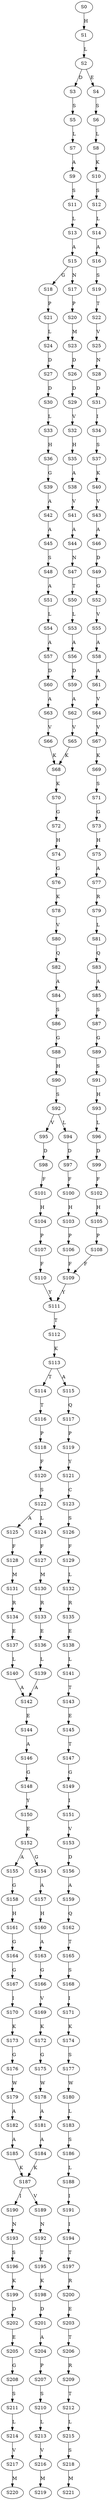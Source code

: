strict digraph  {
	S0 -> S1 [ label = H ];
	S1 -> S2 [ label = L ];
	S2 -> S3 [ label = D ];
	S2 -> S4 [ label = E ];
	S3 -> S5 [ label = S ];
	S4 -> S6 [ label = S ];
	S5 -> S7 [ label = L ];
	S6 -> S8 [ label = L ];
	S7 -> S9 [ label = A ];
	S8 -> S10 [ label = K ];
	S9 -> S11 [ label = S ];
	S10 -> S12 [ label = S ];
	S11 -> S13 [ label = L ];
	S12 -> S14 [ label = L ];
	S13 -> S15 [ label = A ];
	S14 -> S16 [ label = A ];
	S15 -> S17 [ label = N ];
	S15 -> S18 [ label = G ];
	S16 -> S19 [ label = S ];
	S17 -> S20 [ label = P ];
	S18 -> S21 [ label = P ];
	S19 -> S22 [ label = T ];
	S20 -> S23 [ label = M ];
	S21 -> S24 [ label = L ];
	S22 -> S25 [ label = V ];
	S23 -> S26 [ label = D ];
	S24 -> S27 [ label = D ];
	S25 -> S28 [ label = N ];
	S26 -> S29 [ label = D ];
	S27 -> S30 [ label = D ];
	S28 -> S31 [ label = D ];
	S29 -> S32 [ label = V ];
	S30 -> S33 [ label = L ];
	S31 -> S34 [ label = I ];
	S32 -> S35 [ label = H ];
	S33 -> S36 [ label = H ];
	S34 -> S37 [ label = S ];
	S35 -> S38 [ label = A ];
	S36 -> S39 [ label = G ];
	S37 -> S40 [ label = K ];
	S38 -> S41 [ label = V ];
	S39 -> S42 [ label = A ];
	S40 -> S43 [ label = V ];
	S41 -> S44 [ label = A ];
	S42 -> S45 [ label = A ];
	S43 -> S46 [ label = A ];
	S44 -> S47 [ label = N ];
	S45 -> S48 [ label = S ];
	S46 -> S49 [ label = D ];
	S47 -> S50 [ label = T ];
	S48 -> S51 [ label = A ];
	S49 -> S52 [ label = G ];
	S50 -> S53 [ label = L ];
	S51 -> S54 [ label = L ];
	S52 -> S55 [ label = V ];
	S53 -> S56 [ label = A ];
	S54 -> S57 [ label = A ];
	S55 -> S58 [ label = A ];
	S56 -> S59 [ label = D ];
	S57 -> S60 [ label = D ];
	S58 -> S61 [ label = A ];
	S59 -> S62 [ label = A ];
	S60 -> S63 [ label = A ];
	S61 -> S64 [ label = V ];
	S62 -> S65 [ label = V ];
	S63 -> S66 [ label = V ];
	S64 -> S67 [ label = V ];
	S65 -> S68 [ label = K ];
	S66 -> S68 [ label = K ];
	S67 -> S69 [ label = K ];
	S68 -> S70 [ label = K ];
	S69 -> S71 [ label = S ];
	S70 -> S72 [ label = G ];
	S71 -> S73 [ label = G ];
	S72 -> S74 [ label = H ];
	S73 -> S75 [ label = H ];
	S74 -> S76 [ label = G ];
	S75 -> S77 [ label = A ];
	S76 -> S78 [ label = K ];
	S77 -> S79 [ label = R ];
	S78 -> S80 [ label = V ];
	S79 -> S81 [ label = L ];
	S80 -> S82 [ label = Q ];
	S81 -> S83 [ label = Q ];
	S82 -> S84 [ label = A ];
	S83 -> S85 [ label = A ];
	S84 -> S86 [ label = S ];
	S85 -> S87 [ label = S ];
	S86 -> S88 [ label = G ];
	S87 -> S89 [ label = G ];
	S88 -> S90 [ label = H ];
	S89 -> S91 [ label = S ];
	S90 -> S92 [ label = S ];
	S91 -> S93 [ label = H ];
	S92 -> S94 [ label = L ];
	S92 -> S95 [ label = V ];
	S93 -> S96 [ label = L ];
	S94 -> S97 [ label = D ];
	S95 -> S98 [ label = D ];
	S96 -> S99 [ label = D ];
	S97 -> S100 [ label = F ];
	S98 -> S101 [ label = F ];
	S99 -> S102 [ label = F ];
	S100 -> S103 [ label = H ];
	S101 -> S104 [ label = H ];
	S102 -> S105 [ label = H ];
	S103 -> S106 [ label = P ];
	S104 -> S107 [ label = P ];
	S105 -> S108 [ label = P ];
	S106 -> S109 [ label = F ];
	S107 -> S110 [ label = F ];
	S108 -> S109 [ label = F ];
	S109 -> S111 [ label = Y ];
	S110 -> S111 [ label = Y ];
	S111 -> S112 [ label = T ];
	S112 -> S113 [ label = K ];
	S113 -> S114 [ label = T ];
	S113 -> S115 [ label = A ];
	S114 -> S116 [ label = T ];
	S115 -> S117 [ label = Q ];
	S116 -> S118 [ label = P ];
	S117 -> S119 [ label = P ];
	S118 -> S120 [ label = F ];
	S119 -> S121 [ label = Y ];
	S120 -> S122 [ label = S ];
	S121 -> S123 [ label = C ];
	S122 -> S124 [ label = L ];
	S122 -> S125 [ label = A ];
	S123 -> S126 [ label = S ];
	S124 -> S127 [ label = F ];
	S125 -> S128 [ label = F ];
	S126 -> S129 [ label = F ];
	S127 -> S130 [ label = M ];
	S128 -> S131 [ label = M ];
	S129 -> S132 [ label = L ];
	S130 -> S133 [ label = R ];
	S131 -> S134 [ label = R ];
	S132 -> S135 [ label = R ];
	S133 -> S136 [ label = E ];
	S134 -> S137 [ label = E ];
	S135 -> S138 [ label = E ];
	S136 -> S139 [ label = L ];
	S137 -> S140 [ label = L ];
	S138 -> S141 [ label = L ];
	S139 -> S142 [ label = A ];
	S140 -> S142 [ label = A ];
	S141 -> S143 [ label = T ];
	S142 -> S144 [ label = E ];
	S143 -> S145 [ label = E ];
	S144 -> S146 [ label = A ];
	S145 -> S147 [ label = T ];
	S146 -> S148 [ label = G ];
	S147 -> S149 [ label = G ];
	S148 -> S150 [ label = Y ];
	S149 -> S151 [ label = I ];
	S150 -> S152 [ label = E ];
	S151 -> S153 [ label = V ];
	S152 -> S154 [ label = G ];
	S152 -> S155 [ label = A ];
	S153 -> S156 [ label = D ];
	S154 -> S157 [ label = A ];
	S155 -> S158 [ label = G ];
	S156 -> S159 [ label = A ];
	S157 -> S160 [ label = H ];
	S158 -> S161 [ label = H ];
	S159 -> S162 [ label = Q ];
	S160 -> S163 [ label = A ];
	S161 -> S164 [ label = G ];
	S162 -> S165 [ label = T ];
	S163 -> S166 [ label = G ];
	S164 -> S167 [ label = G ];
	S165 -> S168 [ label = S ];
	S166 -> S169 [ label = V ];
	S167 -> S170 [ label = I ];
	S168 -> S171 [ label = I ];
	S169 -> S172 [ label = K ];
	S170 -> S173 [ label = K ];
	S171 -> S174 [ label = K ];
	S172 -> S175 [ label = G ];
	S173 -> S176 [ label = G ];
	S174 -> S177 [ label = S ];
	S175 -> S178 [ label = W ];
	S176 -> S179 [ label = W ];
	S177 -> S180 [ label = W ];
	S178 -> S181 [ label = A ];
	S179 -> S182 [ label = A ];
	S180 -> S183 [ label = L ];
	S181 -> S184 [ label = A ];
	S182 -> S185 [ label = A ];
	S183 -> S186 [ label = S ];
	S184 -> S187 [ label = K ];
	S185 -> S187 [ label = K ];
	S186 -> S188 [ label = L ];
	S187 -> S189 [ label = V ];
	S187 -> S190 [ label = I ];
	S188 -> S191 [ label = I ];
	S189 -> S192 [ label = N ];
	S190 -> S193 [ label = N ];
	S191 -> S194 [ label = I ];
	S192 -> S195 [ label = T ];
	S193 -> S196 [ label = S ];
	S194 -> S197 [ label = T ];
	S195 -> S198 [ label = K ];
	S196 -> S199 [ label = K ];
	S197 -> S200 [ label = R ];
	S198 -> S201 [ label = D ];
	S199 -> S202 [ label = D ];
	S200 -> S203 [ label = E ];
	S201 -> S204 [ label = A ];
	S202 -> S205 [ label = E ];
	S203 -> S206 [ label = T ];
	S204 -> S207 [ label = P ];
	S205 -> S208 [ label = G ];
	S206 -> S209 [ label = R ];
	S207 -> S210 [ label = S ];
	S208 -> S211 [ label = S ];
	S209 -> S212 [ label = T ];
	S210 -> S213 [ label = L ];
	S211 -> S214 [ label = L ];
	S212 -> S215 [ label = L ];
	S213 -> S216 [ label = V ];
	S214 -> S217 [ label = V ];
	S215 -> S218 [ label = S ];
	S216 -> S219 [ label = M ];
	S217 -> S220 [ label = M ];
	S218 -> S221 [ label = M ];
}
